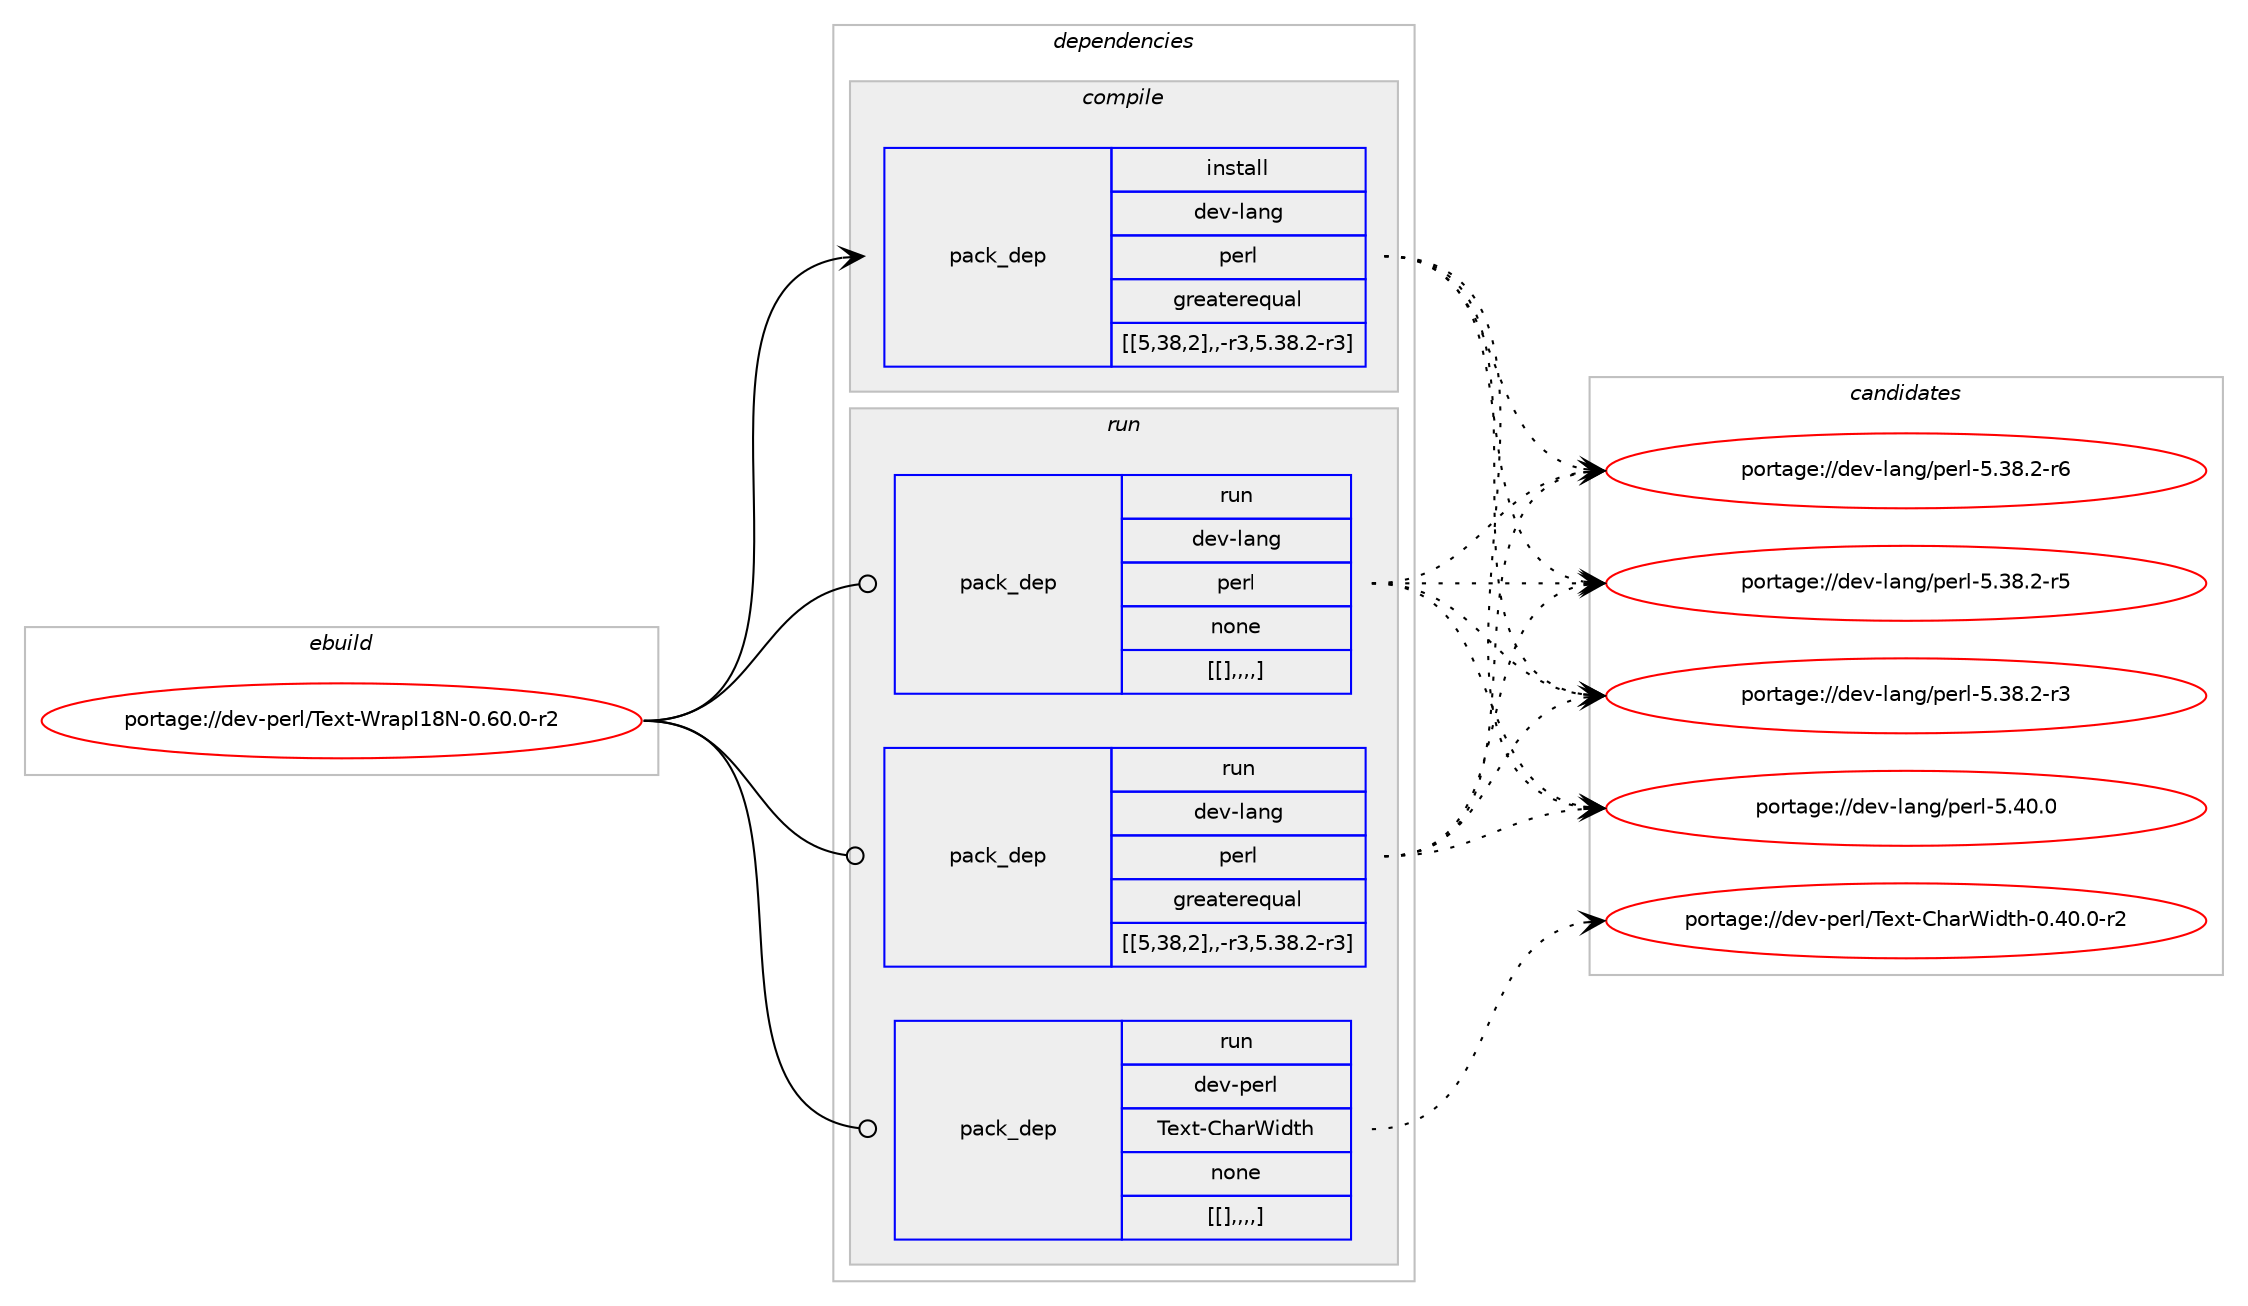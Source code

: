 digraph prolog {

# *************
# Graph options
# *************

newrank=true;
concentrate=true;
compound=true;
graph [rankdir=LR,fontname=Helvetica,fontsize=10,ranksep=1.5];#, ranksep=2.5, nodesep=0.2];
edge  [arrowhead=vee];
node  [fontname=Helvetica,fontsize=10];

# **********
# The ebuild
# **********

subgraph cluster_leftcol {
color=gray;
label=<<i>ebuild</i>>;
id [label="portage://dev-perl/Text-WrapI18N-0.60.0-r2", color=red, width=4, href="../dev-perl/Text-WrapI18N-0.60.0-r2.svg"];
}

# ****************
# The dependencies
# ****************

subgraph cluster_midcol {
color=gray;
label=<<i>dependencies</i>>;
subgraph cluster_compile {
fillcolor="#eeeeee";
style=filled;
label=<<i>compile</i>>;
subgraph pack107126 {
dependency138909 [label=<<TABLE BORDER="0" CELLBORDER="1" CELLSPACING="0" CELLPADDING="4" WIDTH="220"><TR><TD ROWSPAN="6" CELLPADDING="30">pack_dep</TD></TR><TR><TD WIDTH="110">install</TD></TR><TR><TD>dev-lang</TD></TR><TR><TD>perl</TD></TR><TR><TD>greaterequal</TD></TR><TR><TD>[[5,38,2],,-r3,5.38.2-r3]</TD></TR></TABLE>>, shape=none, color=blue];
}
id:e -> dependency138909:w [weight=20,style="solid",arrowhead="vee"];
}
subgraph cluster_compileandrun {
fillcolor="#eeeeee";
style=filled;
label=<<i>compile and run</i>>;
}
subgraph cluster_run {
fillcolor="#eeeeee";
style=filled;
label=<<i>run</i>>;
subgraph pack107127 {
dependency138910 [label=<<TABLE BORDER="0" CELLBORDER="1" CELLSPACING="0" CELLPADDING="4" WIDTH="220"><TR><TD ROWSPAN="6" CELLPADDING="30">pack_dep</TD></TR><TR><TD WIDTH="110">run</TD></TR><TR><TD>dev-lang</TD></TR><TR><TD>perl</TD></TR><TR><TD>greaterequal</TD></TR><TR><TD>[[5,38,2],,-r3,5.38.2-r3]</TD></TR></TABLE>>, shape=none, color=blue];
}
id:e -> dependency138910:w [weight=20,style="solid",arrowhead="odot"];
subgraph pack107128 {
dependency138911 [label=<<TABLE BORDER="0" CELLBORDER="1" CELLSPACING="0" CELLPADDING="4" WIDTH="220"><TR><TD ROWSPAN="6" CELLPADDING="30">pack_dep</TD></TR><TR><TD WIDTH="110">run</TD></TR><TR><TD>dev-lang</TD></TR><TR><TD>perl</TD></TR><TR><TD>none</TD></TR><TR><TD>[[],,,,]</TD></TR></TABLE>>, shape=none, color=blue];
}
id:e -> dependency138911:w [weight=20,style="solid",arrowhead="odot"];
subgraph pack107129 {
dependency138912 [label=<<TABLE BORDER="0" CELLBORDER="1" CELLSPACING="0" CELLPADDING="4" WIDTH="220"><TR><TD ROWSPAN="6" CELLPADDING="30">pack_dep</TD></TR><TR><TD WIDTH="110">run</TD></TR><TR><TD>dev-perl</TD></TR><TR><TD>Text-CharWidth</TD></TR><TR><TD>none</TD></TR><TR><TD>[[],,,,]</TD></TR></TABLE>>, shape=none, color=blue];
}
id:e -> dependency138912:w [weight=20,style="solid",arrowhead="odot"];
}
}

# **************
# The candidates
# **************

subgraph cluster_choices {
rank=same;
color=gray;
label=<<i>candidates</i>>;

subgraph choice107126 {
color=black;
nodesep=1;
choice10010111845108971101034711210111410845534652484648 [label="portage://dev-lang/perl-5.40.0", color=red, width=4,href="../dev-lang/perl-5.40.0.svg"];
choice100101118451089711010347112101114108455346515646504511454 [label="portage://dev-lang/perl-5.38.2-r6", color=red, width=4,href="../dev-lang/perl-5.38.2-r6.svg"];
choice100101118451089711010347112101114108455346515646504511453 [label="portage://dev-lang/perl-5.38.2-r5", color=red, width=4,href="../dev-lang/perl-5.38.2-r5.svg"];
choice100101118451089711010347112101114108455346515646504511451 [label="portage://dev-lang/perl-5.38.2-r3", color=red, width=4,href="../dev-lang/perl-5.38.2-r3.svg"];
dependency138909:e -> choice10010111845108971101034711210111410845534652484648:w [style=dotted,weight="100"];
dependency138909:e -> choice100101118451089711010347112101114108455346515646504511454:w [style=dotted,weight="100"];
dependency138909:e -> choice100101118451089711010347112101114108455346515646504511453:w [style=dotted,weight="100"];
dependency138909:e -> choice100101118451089711010347112101114108455346515646504511451:w [style=dotted,weight="100"];
}
subgraph choice107127 {
color=black;
nodesep=1;
choice10010111845108971101034711210111410845534652484648 [label="portage://dev-lang/perl-5.40.0", color=red, width=4,href="../dev-lang/perl-5.40.0.svg"];
choice100101118451089711010347112101114108455346515646504511454 [label="portage://dev-lang/perl-5.38.2-r6", color=red, width=4,href="../dev-lang/perl-5.38.2-r6.svg"];
choice100101118451089711010347112101114108455346515646504511453 [label="portage://dev-lang/perl-5.38.2-r5", color=red, width=4,href="../dev-lang/perl-5.38.2-r5.svg"];
choice100101118451089711010347112101114108455346515646504511451 [label="portage://dev-lang/perl-5.38.2-r3", color=red, width=4,href="../dev-lang/perl-5.38.2-r3.svg"];
dependency138910:e -> choice10010111845108971101034711210111410845534652484648:w [style=dotted,weight="100"];
dependency138910:e -> choice100101118451089711010347112101114108455346515646504511454:w [style=dotted,weight="100"];
dependency138910:e -> choice100101118451089711010347112101114108455346515646504511453:w [style=dotted,weight="100"];
dependency138910:e -> choice100101118451089711010347112101114108455346515646504511451:w [style=dotted,weight="100"];
}
subgraph choice107128 {
color=black;
nodesep=1;
choice10010111845108971101034711210111410845534652484648 [label="portage://dev-lang/perl-5.40.0", color=red, width=4,href="../dev-lang/perl-5.40.0.svg"];
choice100101118451089711010347112101114108455346515646504511454 [label="portage://dev-lang/perl-5.38.2-r6", color=red, width=4,href="../dev-lang/perl-5.38.2-r6.svg"];
choice100101118451089711010347112101114108455346515646504511453 [label="portage://dev-lang/perl-5.38.2-r5", color=red, width=4,href="../dev-lang/perl-5.38.2-r5.svg"];
choice100101118451089711010347112101114108455346515646504511451 [label="portage://dev-lang/perl-5.38.2-r3", color=red, width=4,href="../dev-lang/perl-5.38.2-r3.svg"];
dependency138911:e -> choice10010111845108971101034711210111410845534652484648:w [style=dotted,weight="100"];
dependency138911:e -> choice100101118451089711010347112101114108455346515646504511454:w [style=dotted,weight="100"];
dependency138911:e -> choice100101118451089711010347112101114108455346515646504511453:w [style=dotted,weight="100"];
dependency138911:e -> choice100101118451089711010347112101114108455346515646504511451:w [style=dotted,weight="100"];
}
subgraph choice107129 {
color=black;
nodesep=1;
choice10010111845112101114108478410112011645671049711487105100116104454846524846484511450 [label="portage://dev-perl/Text-CharWidth-0.40.0-r2", color=red, width=4,href="../dev-perl/Text-CharWidth-0.40.0-r2.svg"];
dependency138912:e -> choice10010111845112101114108478410112011645671049711487105100116104454846524846484511450:w [style=dotted,weight="100"];
}
}

}
